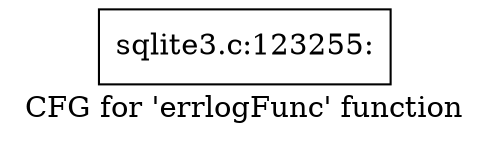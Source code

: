 digraph "CFG for 'errlogFunc' function" {
	label="CFG for 'errlogFunc' function";

	Node0x55c0f87e8960 [shape=record,label="{sqlite3.c:123255:}"];
}
